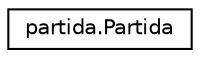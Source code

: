 digraph "Graphical Class Hierarchy"
{
 // LATEX_PDF_SIZE
  edge [fontname="Helvetica",fontsize="10",labelfontname="Helvetica",labelfontsize="10"];
  node [fontname="Helvetica",fontsize="10",shape=record];
  rankdir="LR";
  Node0 [label="partida.Partida",height=0.2,width=0.4,color="black", fillcolor="white", style="filled",URL="$classpartida_1_1_partida.html",tooltip="Versió d'un joc d'escacs amb peces personalitzables i taulells de mida variable."];
}
